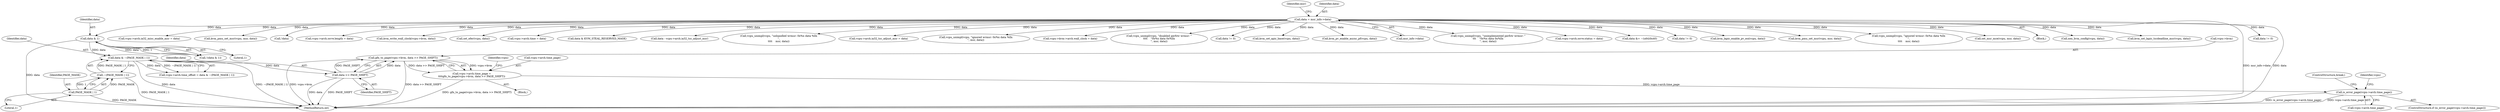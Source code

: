 digraph "0_linux_0b79459b482e85cb7426aa7da683a9f2c97aeae1_2@pointer" {
"1000346" [label="(Call,gfn_to_page(vcpu->kvm, data >> PAGE_SHIFT))"];
"1000350" [label="(Call,data >> PAGE_SHIFT)"];
"1000322" [label="(Call,data & ~(PAGE_MASK | 1))"];
"1000312" [label="(Call,data & 1)"];
"1000127" [label="(Call,data = msr_info->data)"];
"1000324" [label="(Call,~(PAGE_MASK | 1))"];
"1000325" [label="(Call,PAGE_MASK | 1)"];
"1000340" [label="(Call,vcpu->arch.time_page =\n\t\t\t\tgfn_to_page(vcpu->kvm, data >> PAGE_SHIFT))"];
"1000354" [label="(Call,is_error_page(vcpu->arch.time_page))"];
"1000311" [label="(Call,!(data & 1))"];
"1000180" [label="(Call,data != 0)"];
"1000638" [label="(MethodReturn,int)"];
"1000270" [label="(Call,vcpu->arch.ia32_misc_enable_msr = data)"];
"1000495" [label="(Call,kvm_pmu_set_msr(vcpu, msr, data))"];
"1000297" [label="(Block,)"];
"1000193" [label="(Call,!data)"];
"1000357" [label="(Identifier,vcpu)"];
"1000367" [label="(ControlStructure,break;)"];
"1000354" [label="(Call,is_error_page(vcpu->arch.time_page))"];
"1000562" [label="(Call,vcpu->arch.osvw.length = data)"];
"1000289" [label="(Call,kvm_write_wall_clock(vcpu->kvm, data))"];
"1000314" [label="(Literal,1)"];
"1000316" [label="(Call,vcpu->arch.time_offset = data & ~(PAGE_MASK | 1))"];
"1000323" [label="(Identifier,data)"];
"1000326" [label="(Identifier,PAGE_MASK)"];
"1000351" [label="(Identifier,data)"];
"1000127" [label="(Call,data = msr_info->data)"];
"1000144" [label="(Call,set_efer(vcpu, data))"];
"1000300" [label="(Call,vcpu->arch.time = data)"];
"1000384" [label="(Call,data & KVM_STEAL_RESERVED_MASK)"];
"1000353" [label="(ControlStructure,if (is_error_page(vcpu->arch.time_page)))"];
"1000250" [label="(Call,data - vcpu->arch.ia32_tsc_adjust_msr)"];
"1000621" [label="(Call,vcpu_unimpl(vcpu, \"unhandled wrmsr: 0x%x data %llx\n\",\n\t\t\t\t    msr, data))"];
"1000347" [label="(Call,vcpu->kvm)"];
"1000261" [label="(Call,vcpu->arch.ia32_tsc_adjust_msr = data)"];
"1000549" [label="(Call,vcpu_unimpl(vcpu, \"ignored wrmsr: 0x%x data %llx\n\", msr, data))"];
"1000346" [label="(Call,gfn_to_page(vcpu->kvm, data >> PAGE_SHIFT))"];
"1000355" [label="(Call,vcpu->arch.time_page)"];
"1000280" [label="(Call,vcpu->kvm->arch.wall_clock = data)"];
"1000505" [label="(Call,vcpu_unimpl(vcpu, \"disabled perfctr wrmsr: \"\n\t\t\t\t    \"0x%x data 0x%llx\n\", msr, data))"];
"1000312" [label="(Call,data & 1)"];
"1000350" [label="(Call,data >> PAGE_SHIFT)"];
"1000464" [label="(Call,data != 0)"];
"1000221" [label="(Call,kvm_set_apic_base(vcpu, data))"];
"1000370" [label="(Call,kvm_pv_enable_async_pf(vcpu, data))"];
"1000129" [label="(Call,msr_info->data)"];
"1000363" [label="(Identifier,vcpu)"];
"1000477" [label="(Call,vcpu_unimpl(vcpu, \"unimplemented perfctr wrmsr: \"\n\t\t\t    \"0x%x data 0x%llx\n\", msr, data))"];
"1000579" [label="(Call,vcpu->arch.osvw.status = data)"];
"1000340" [label="(Call,vcpu->arch.time_page =\n\t\t\t\tgfn_to_page(vcpu->kvm, data >> PAGE_SHIFT))"];
"1000148" [label="(Call,data &= ~(u64)0x40)"];
"1000502" [label="(Call,data != 0)"];
"1000324" [label="(Call,~(PAGE_MASK | 1))"];
"1000445" [label="(Call,kvm_lapic_enable_pv_eoi(vcpu, data))"];
"1000613" [label="(Call,kvm_pmu_set_msr(vcpu, msr, data))"];
"1000325" [label="(Call,PAGE_MASK | 1)"];
"1000630" [label="(Call,vcpu_unimpl(vcpu, \"ignored wrmsr: 0x%x data %llx\n\",\n\t\t\t\t    msr, data))"];
"1000455" [label="(Call,set_msr_mce(vcpu, msr, data))"];
"1000341" [label="(Call,vcpu->arch.time_page)"];
"1000115" [label="(Block,)"];
"1000352" [label="(Identifier,PAGE_SHIFT)"];
"1000313" [label="(Identifier,data)"];
"1000133" [label="(Identifier,msr)"];
"1000128" [label="(Identifier,data)"];
"1000605" [label="(Call,xen_hvm_config(vcpu, data))"];
"1000322" [label="(Call,data & ~(PAGE_MASK | 1))"];
"1000327" [label="(Literal,1)"];
"1000232" [label="(Call,kvm_set_lapic_tscdeadline_msr(vcpu, data))"];
"1000346" -> "1000340"  [label="AST: "];
"1000346" -> "1000350"  [label="CFG: "];
"1000347" -> "1000346"  [label="AST: "];
"1000350" -> "1000346"  [label="AST: "];
"1000340" -> "1000346"  [label="CFG: "];
"1000346" -> "1000638"  [label="DDG: vcpu->kvm"];
"1000346" -> "1000638"  [label="DDG: data >> PAGE_SHIFT"];
"1000346" -> "1000340"  [label="DDG: vcpu->kvm"];
"1000346" -> "1000340"  [label="DDG: data >> PAGE_SHIFT"];
"1000350" -> "1000346"  [label="DDG: data"];
"1000350" -> "1000346"  [label="DDG: PAGE_SHIFT"];
"1000350" -> "1000352"  [label="CFG: "];
"1000351" -> "1000350"  [label="AST: "];
"1000352" -> "1000350"  [label="AST: "];
"1000350" -> "1000638"  [label="DDG: data"];
"1000350" -> "1000638"  [label="DDG: PAGE_SHIFT"];
"1000322" -> "1000350"  [label="DDG: data"];
"1000322" -> "1000316"  [label="AST: "];
"1000322" -> "1000324"  [label="CFG: "];
"1000323" -> "1000322"  [label="AST: "];
"1000324" -> "1000322"  [label="AST: "];
"1000316" -> "1000322"  [label="CFG: "];
"1000322" -> "1000638"  [label="DDG: ~(PAGE_MASK | 1)"];
"1000322" -> "1000638"  [label="DDG: data"];
"1000322" -> "1000316"  [label="DDG: data"];
"1000322" -> "1000316"  [label="DDG: ~(PAGE_MASK | 1)"];
"1000312" -> "1000322"  [label="DDG: data"];
"1000324" -> "1000322"  [label="DDG: PAGE_MASK | 1"];
"1000312" -> "1000311"  [label="AST: "];
"1000312" -> "1000314"  [label="CFG: "];
"1000313" -> "1000312"  [label="AST: "];
"1000314" -> "1000312"  [label="AST: "];
"1000311" -> "1000312"  [label="CFG: "];
"1000312" -> "1000638"  [label="DDG: data"];
"1000312" -> "1000311"  [label="DDG: data"];
"1000312" -> "1000311"  [label="DDG: 1"];
"1000127" -> "1000312"  [label="DDG: data"];
"1000127" -> "1000115"  [label="AST: "];
"1000127" -> "1000129"  [label="CFG: "];
"1000128" -> "1000127"  [label="AST: "];
"1000129" -> "1000127"  [label="AST: "];
"1000133" -> "1000127"  [label="CFG: "];
"1000127" -> "1000638"  [label="DDG: msr_info->data"];
"1000127" -> "1000638"  [label="DDG: data"];
"1000127" -> "1000144"  [label="DDG: data"];
"1000127" -> "1000148"  [label="DDG: data"];
"1000127" -> "1000180"  [label="DDG: data"];
"1000127" -> "1000193"  [label="DDG: data"];
"1000127" -> "1000221"  [label="DDG: data"];
"1000127" -> "1000232"  [label="DDG: data"];
"1000127" -> "1000250"  [label="DDG: data"];
"1000127" -> "1000261"  [label="DDG: data"];
"1000127" -> "1000270"  [label="DDG: data"];
"1000127" -> "1000280"  [label="DDG: data"];
"1000127" -> "1000289"  [label="DDG: data"];
"1000127" -> "1000300"  [label="DDG: data"];
"1000127" -> "1000370"  [label="DDG: data"];
"1000127" -> "1000384"  [label="DDG: data"];
"1000127" -> "1000445"  [label="DDG: data"];
"1000127" -> "1000455"  [label="DDG: data"];
"1000127" -> "1000464"  [label="DDG: data"];
"1000127" -> "1000477"  [label="DDG: data"];
"1000127" -> "1000495"  [label="DDG: data"];
"1000127" -> "1000502"  [label="DDG: data"];
"1000127" -> "1000505"  [label="DDG: data"];
"1000127" -> "1000549"  [label="DDG: data"];
"1000127" -> "1000562"  [label="DDG: data"];
"1000127" -> "1000579"  [label="DDG: data"];
"1000127" -> "1000605"  [label="DDG: data"];
"1000127" -> "1000613"  [label="DDG: data"];
"1000127" -> "1000621"  [label="DDG: data"];
"1000127" -> "1000630"  [label="DDG: data"];
"1000324" -> "1000325"  [label="CFG: "];
"1000325" -> "1000324"  [label="AST: "];
"1000324" -> "1000638"  [label="DDG: PAGE_MASK | 1"];
"1000325" -> "1000324"  [label="DDG: PAGE_MASK"];
"1000325" -> "1000324"  [label="DDG: 1"];
"1000325" -> "1000327"  [label="CFG: "];
"1000326" -> "1000325"  [label="AST: "];
"1000327" -> "1000325"  [label="AST: "];
"1000325" -> "1000638"  [label="DDG: PAGE_MASK"];
"1000340" -> "1000297"  [label="AST: "];
"1000341" -> "1000340"  [label="AST: "];
"1000357" -> "1000340"  [label="CFG: "];
"1000340" -> "1000638"  [label="DDG: gfn_to_page(vcpu->kvm, data >> PAGE_SHIFT)"];
"1000340" -> "1000354"  [label="DDG: vcpu->arch.time_page"];
"1000354" -> "1000353"  [label="AST: "];
"1000354" -> "1000355"  [label="CFG: "];
"1000355" -> "1000354"  [label="AST: "];
"1000363" -> "1000354"  [label="CFG: "];
"1000367" -> "1000354"  [label="CFG: "];
"1000354" -> "1000638"  [label="DDG: is_error_page(vcpu->arch.time_page)"];
"1000354" -> "1000638"  [label="DDG: vcpu->arch.time_page"];
}
